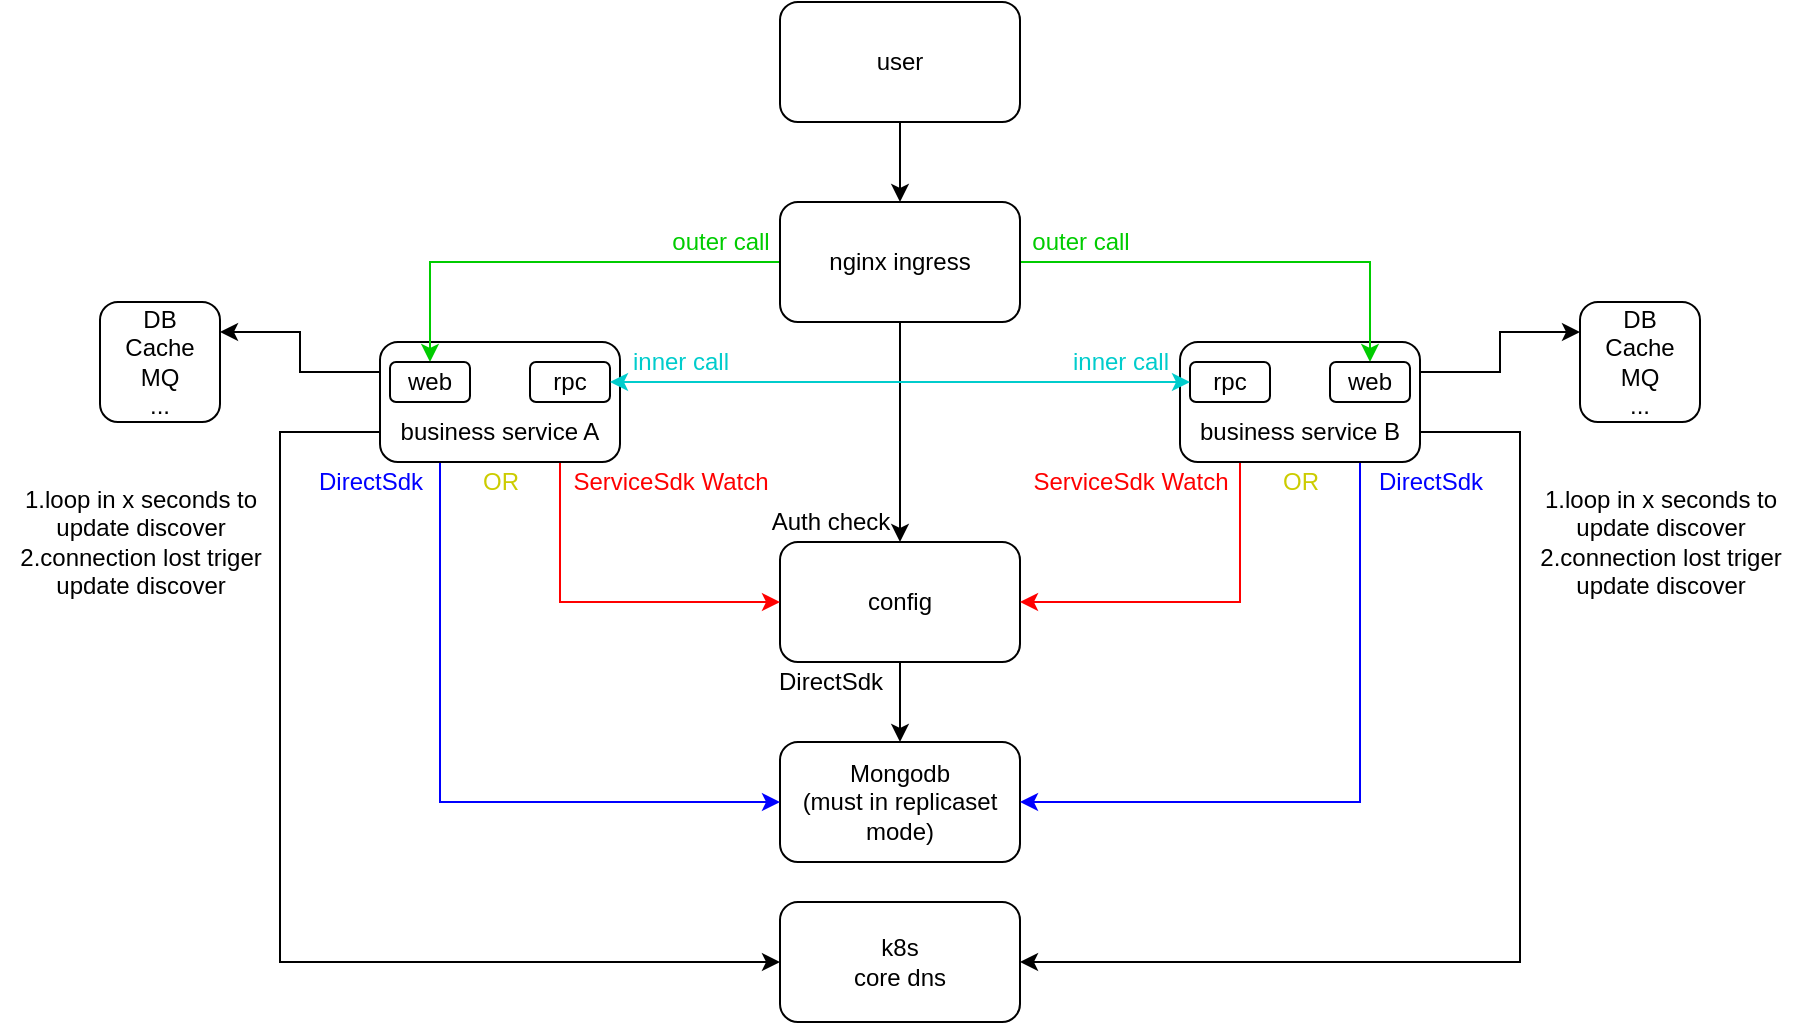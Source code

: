 <mxfile version="17.4.2" type="device"><diagram id="rUxL1oKWxs3ilogCRd9T" name="Page-1"><mxGraphModel dx="2249" dy="794" grid="1" gridSize="10" guides="1" tooltips="1" connect="1" arrows="1" fold="1" page="1" pageScale="1" pageWidth="827" pageHeight="1169" math="0" shadow="0"><root><mxCell id="0"/><mxCell id="1" parent="0"/><mxCell id="Cn2GFig116qeOLnLPgPs-1" value="Mongodb&lt;br&gt;(must in replicaset mode)" style="rounded=1;whiteSpace=wrap;html=1;" parent="1" vertex="1"><mxGeometry x="360" y="550" width="120" height="60" as="geometry"/></mxCell><mxCell id="Cn2GFig116qeOLnLPgPs-24" style="edgeStyle=orthogonalEdgeStyle;rounded=0;orthogonalLoop=1;jettySize=auto;html=1;exitX=0.5;exitY=1;exitDx=0;exitDy=0;entryX=0.5;entryY=0;entryDx=0;entryDy=0;fontColor=#FF0000;strokeColor=#000000;" parent="1" source="Cn2GFig116qeOLnLPgPs-3" target="Cn2GFig116qeOLnLPgPs-1" edge="1"><mxGeometry relative="1" as="geometry"/></mxCell><mxCell id="Cn2GFig116qeOLnLPgPs-3" value="config" style="rounded=1;whiteSpace=wrap;html=1;" parent="1" vertex="1"><mxGeometry x="360" y="450" width="120" height="60" as="geometry"/></mxCell><mxCell id="Cn2GFig116qeOLnLPgPs-6" value="DirectSdk" style="text;html=1;align=center;verticalAlign=middle;resizable=0;points=[];autosize=1;strokeColor=none;fillColor=none;" parent="1" vertex="1"><mxGeometry x="350" y="510" width="70" height="20" as="geometry"/></mxCell><mxCell id="Cn2GFig116qeOLnLPgPs-25" style="edgeStyle=orthogonalEdgeStyle;rounded=0;orthogonalLoop=1;jettySize=auto;html=1;exitX=0.75;exitY=1;exitDx=0;exitDy=0;entryX=0;entryY=0.5;entryDx=0;entryDy=0;fontColor=#FF0000;strokeColor=#FF0000;" parent="1" source="Cn2GFig116qeOLnLPgPs-7" target="Cn2GFig116qeOLnLPgPs-3" edge="1"><mxGeometry relative="1" as="geometry"/></mxCell><mxCell id="Cn2GFig116qeOLnLPgPs-28" style="edgeStyle=orthogonalEdgeStyle;rounded=0;orthogonalLoop=1;jettySize=auto;html=1;exitX=0.25;exitY=1;exitDx=0;exitDy=0;entryX=0;entryY=0.5;entryDx=0;entryDy=0;fontColor=#FF0000;strokeColor=#0000FF;" parent="1" source="Cn2GFig116qeOLnLPgPs-7" target="Cn2GFig116qeOLnLPgPs-1" edge="1"><mxGeometry relative="1" as="geometry"/></mxCell><mxCell id="wmVFEGKWtfOXgKhMhSeI-5" style="edgeStyle=orthogonalEdgeStyle;rounded=0;orthogonalLoop=1;jettySize=auto;html=1;exitX=0;exitY=0.25;exitDx=0;exitDy=0;entryX=1;entryY=0.25;entryDx=0;entryDy=0;" edge="1" parent="1" source="Cn2GFig116qeOLnLPgPs-7" target="wmVFEGKWtfOXgKhMhSeI-4"><mxGeometry relative="1" as="geometry"/></mxCell><mxCell id="wmVFEGKWtfOXgKhMhSeI-24" style="edgeStyle=orthogonalEdgeStyle;rounded=0;orthogonalLoop=1;jettySize=auto;html=1;exitX=0;exitY=0.75;exitDx=0;exitDy=0;entryX=0;entryY=0.5;entryDx=0;entryDy=0;fontColor=#000000;strokeColor=#000000;" edge="1" parent="1" source="Cn2GFig116qeOLnLPgPs-7" target="wmVFEGKWtfOXgKhMhSeI-21"><mxGeometry relative="1" as="geometry"><Array as="points"><mxPoint x="110" y="395"/><mxPoint x="110" y="660"/></Array></mxGeometry></mxCell><mxCell id="Cn2GFig116qeOLnLPgPs-7" value="&lt;br&gt;&lt;br&gt;business service A" style="rounded=1;whiteSpace=wrap;html=1;" parent="1" vertex="1"><mxGeometry x="160" y="350" width="120" height="60" as="geometry"/></mxCell><mxCell id="Cn2GFig116qeOLnLPgPs-26" style="edgeStyle=orthogonalEdgeStyle;rounded=0;orthogonalLoop=1;jettySize=auto;html=1;exitX=0.25;exitY=1;exitDx=0;exitDy=0;entryX=1;entryY=0.5;entryDx=0;entryDy=0;fontColor=#FF0000;strokeColor=#FF0000;" parent="1" source="Cn2GFig116qeOLnLPgPs-8" target="Cn2GFig116qeOLnLPgPs-3" edge="1"><mxGeometry relative="1" as="geometry"/></mxCell><mxCell id="Cn2GFig116qeOLnLPgPs-27" style="edgeStyle=orthogonalEdgeStyle;rounded=0;orthogonalLoop=1;jettySize=auto;html=1;exitX=0.75;exitY=1;exitDx=0;exitDy=0;entryX=1;entryY=0.5;entryDx=0;entryDy=0;fontColor=#FF0000;strokeColor=#0000FF;" parent="1" source="Cn2GFig116qeOLnLPgPs-8" target="Cn2GFig116qeOLnLPgPs-1" edge="1"><mxGeometry relative="1" as="geometry"/></mxCell><mxCell id="wmVFEGKWtfOXgKhMhSeI-7" style="edgeStyle=orthogonalEdgeStyle;rounded=0;orthogonalLoop=1;jettySize=auto;html=1;exitX=1;exitY=0.25;exitDx=0;exitDy=0;entryX=0;entryY=0.25;entryDx=0;entryDy=0;" edge="1" parent="1" source="Cn2GFig116qeOLnLPgPs-8" target="wmVFEGKWtfOXgKhMhSeI-6"><mxGeometry relative="1" as="geometry"/></mxCell><mxCell id="wmVFEGKWtfOXgKhMhSeI-22" style="edgeStyle=orthogonalEdgeStyle;rounded=0;orthogonalLoop=1;jettySize=auto;html=1;exitX=1;exitY=0.75;exitDx=0;exitDy=0;entryX=1;entryY=0.5;entryDx=0;entryDy=0;fontColor=#000000;strokeColor=#000000;" edge="1" parent="1" source="Cn2GFig116qeOLnLPgPs-8" target="wmVFEGKWtfOXgKhMhSeI-21"><mxGeometry relative="1" as="geometry"><Array as="points"><mxPoint x="730" y="395"/><mxPoint x="730" y="660"/></Array></mxGeometry></mxCell><mxCell id="Cn2GFig116qeOLnLPgPs-8" value="&lt;br&gt;&lt;br&gt;business service B" style="rounded=1;whiteSpace=wrap;html=1;" parent="1" vertex="1"><mxGeometry x="560" y="350" width="120" height="60" as="geometry"/></mxCell><mxCell id="Cn2GFig116qeOLnLPgPs-13" value="&lt;font color=&quot;#ff0000&quot;&gt;ServiceSdk Watch&lt;/font&gt;" style="text;html=1;align=center;verticalAlign=middle;resizable=0;points=[];autosize=1;strokeColor=none;fillColor=none;" parent="1" vertex="1"><mxGeometry x="250" y="410" width="110" height="20" as="geometry"/></mxCell><mxCell id="Cn2GFig116qeOLnLPgPs-16" value="&lt;font color=&quot;#0000ff&quot;&gt;DirectSdk&lt;/font&gt;" style="text;html=1;align=center;verticalAlign=middle;resizable=0;points=[];autosize=1;strokeColor=none;fillColor=none;" parent="1" vertex="1"><mxGeometry x="650" y="410" width="70" height="20" as="geometry"/></mxCell><mxCell id="Cn2GFig116qeOLnLPgPs-17" value="&lt;font color=&quot;#0000ff&quot;&gt;DirectSdk&lt;/font&gt;" style="text;html=1;align=center;verticalAlign=middle;resizable=0;points=[];autosize=1;strokeColor=none;fillColor=none;" parent="1" vertex="1"><mxGeometry x="120" y="410" width="70" height="20" as="geometry"/></mxCell><mxCell id="Cn2GFig116qeOLnLPgPs-18" value="&lt;font color=&quot;#cccc00&quot;&gt;OR&lt;/font&gt;" style="text;html=1;align=center;verticalAlign=middle;resizable=0;points=[];autosize=1;strokeColor=none;fillColor=none;fontColor=#0000FF;" parent="1" vertex="1"><mxGeometry x="205" y="410" width="30" height="20" as="geometry"/></mxCell><mxCell id="Cn2GFig116qeOLnLPgPs-19" value="&lt;font color=&quot;#cccc00&quot;&gt;OR&lt;/font&gt;" style="text;html=1;align=center;verticalAlign=middle;resizable=0;points=[];autosize=1;strokeColor=none;fillColor=none;fontColor=#0000FF;" parent="1" vertex="1"><mxGeometry x="605" y="410" width="30" height="20" as="geometry"/></mxCell><mxCell id="Cn2GFig116qeOLnLPgPs-22" value="&lt;font color=&quot;#ff0000&quot;&gt;ServiceSdk Watch&lt;/font&gt;" style="text;html=1;align=center;verticalAlign=middle;resizable=0;points=[];autosize=1;strokeColor=none;fillColor=none;" parent="1" vertex="1"><mxGeometry x="480" y="410" width="110" height="20" as="geometry"/></mxCell><mxCell id="Cn2GFig116qeOLnLPgPs-32" style="edgeStyle=orthogonalEdgeStyle;rounded=0;orthogonalLoop=1;jettySize=auto;html=1;exitX=0.5;exitY=1;exitDx=0;exitDy=0;entryX=0.5;entryY=0;entryDx=0;entryDy=0;fontColor=#000000;strokeColor=#000000;" parent="1" source="Cn2GFig116qeOLnLPgPs-29" target="Cn2GFig116qeOLnLPgPs-3" edge="1"><mxGeometry relative="1" as="geometry"/></mxCell><mxCell id="wmVFEGKWtfOXgKhMhSeI-2" style="edgeStyle=orthogonalEdgeStyle;rounded=0;orthogonalLoop=1;jettySize=auto;html=1;exitX=0;exitY=0.5;exitDx=0;exitDy=0;entryX=0.5;entryY=0;entryDx=0;entryDy=0;strokeColor=#00CC00;" edge="1" parent="1" source="Cn2GFig116qeOLnLPgPs-29" target="wmVFEGKWtfOXgKhMhSeI-8"><mxGeometry relative="1" as="geometry"/></mxCell><mxCell id="wmVFEGKWtfOXgKhMhSeI-3" style="edgeStyle=orthogonalEdgeStyle;rounded=0;orthogonalLoop=1;jettySize=auto;html=1;exitX=1;exitY=0.5;exitDx=0;exitDy=0;strokeColor=#00CC00;" edge="1" parent="1" source="Cn2GFig116qeOLnLPgPs-29" target="wmVFEGKWtfOXgKhMhSeI-10"><mxGeometry relative="1" as="geometry"/></mxCell><mxCell id="Cn2GFig116qeOLnLPgPs-29" value="&lt;font color=&quot;#000000&quot;&gt;nginx ingress&lt;/font&gt;" style="rounded=1;whiteSpace=wrap;html=1;fontColor=#FF0000;" parent="1" vertex="1"><mxGeometry x="360" y="280" width="120" height="60" as="geometry"/></mxCell><mxCell id="Cn2GFig116qeOLnLPgPs-31" style="edgeStyle=orthogonalEdgeStyle;rounded=0;orthogonalLoop=1;jettySize=auto;html=1;exitX=0.5;exitY=1;exitDx=0;exitDy=0;fontColor=#000000;strokeColor=#000000;" parent="1" source="Cn2GFig116qeOLnLPgPs-30" target="Cn2GFig116qeOLnLPgPs-29" edge="1"><mxGeometry relative="1" as="geometry"/></mxCell><mxCell id="Cn2GFig116qeOLnLPgPs-30" value="user" style="rounded=1;whiteSpace=wrap;html=1;fontColor=#000000;" parent="1" vertex="1"><mxGeometry x="360" y="180" width="120" height="60" as="geometry"/></mxCell><mxCell id="Cn2GFig116qeOLnLPgPs-34" value="Auth check" style="text;html=1;align=center;verticalAlign=middle;resizable=0;points=[];autosize=1;strokeColor=none;fillColor=none;fontColor=#000000;" parent="1" vertex="1"><mxGeometry x="350" y="430" width="70" height="20" as="geometry"/></mxCell><mxCell id="wmVFEGKWtfOXgKhMhSeI-4" value="DB&lt;br&gt;Cache&lt;br&gt;MQ&lt;br&gt;..." style="rounded=1;whiteSpace=wrap;html=1;" vertex="1" parent="1"><mxGeometry x="20" y="330" width="60" height="60" as="geometry"/></mxCell><mxCell id="wmVFEGKWtfOXgKhMhSeI-6" value="DB&lt;br&gt;Cache&lt;br&gt;MQ&lt;br&gt;..." style="rounded=1;whiteSpace=wrap;html=1;" vertex="1" parent="1"><mxGeometry x="760" y="330" width="60" height="60" as="geometry"/></mxCell><mxCell id="wmVFEGKWtfOXgKhMhSeI-8" value="web" style="rounded=1;whiteSpace=wrap;html=1;" vertex="1" parent="1"><mxGeometry x="165" y="360" width="40" height="20" as="geometry"/></mxCell><mxCell id="wmVFEGKWtfOXgKhMhSeI-10" value="web" style="rounded=1;whiteSpace=wrap;html=1;" vertex="1" parent="1"><mxGeometry x="635" y="360" width="40" height="20" as="geometry"/></mxCell><mxCell id="wmVFEGKWtfOXgKhMhSeI-11" value="rpc" style="rounded=1;whiteSpace=wrap;html=1;" vertex="1" parent="1"><mxGeometry x="235" y="360" width="40" height="20" as="geometry"/></mxCell><mxCell id="wmVFEGKWtfOXgKhMhSeI-12" value="rpc" style="rounded=1;whiteSpace=wrap;html=1;" vertex="1" parent="1"><mxGeometry x="565" y="360" width="40" height="20" as="geometry"/></mxCell><mxCell id="wmVFEGKWtfOXgKhMhSeI-15" value="" style="endArrow=classic;startArrow=classic;html=1;rounded=0;exitX=1;exitY=0.5;exitDx=0;exitDy=0;entryX=0;entryY=0.5;entryDx=0;entryDy=0;strokeColor=#00CCCC;" edge="1" parent="1" source="wmVFEGKWtfOXgKhMhSeI-11" target="wmVFEGKWtfOXgKhMhSeI-12"><mxGeometry width="50" height="50" relative="1" as="geometry"><mxPoint x="380" y="380" as="sourcePoint"/><mxPoint x="430" y="330" as="targetPoint"/></mxGeometry></mxCell><mxCell id="wmVFEGKWtfOXgKhMhSeI-16" value="&lt;font color=&quot;#00cc00&quot;&gt;outer call&lt;/font&gt;" style="text;html=1;align=center;verticalAlign=middle;resizable=0;points=[];autosize=1;strokeColor=none;fillColor=none;" vertex="1" parent="1"><mxGeometry x="480" y="290" width="60" height="20" as="geometry"/></mxCell><mxCell id="wmVFEGKWtfOXgKhMhSeI-17" value="&lt;font color=&quot;#00cc00&quot;&gt;outer call&lt;/font&gt;" style="text;html=1;align=center;verticalAlign=middle;resizable=0;points=[];autosize=1;strokeColor=none;fillColor=none;" vertex="1" parent="1"><mxGeometry x="300" y="290" width="60" height="20" as="geometry"/></mxCell><mxCell id="wmVFEGKWtfOXgKhMhSeI-18" value="&lt;font color=&quot;#00cccc&quot;&gt;inner call&lt;/font&gt;" style="text;html=1;align=center;verticalAlign=middle;resizable=0;points=[];autosize=1;strokeColor=none;fillColor=none;fontColor=#00CC00;" vertex="1" parent="1"><mxGeometry x="280" y="350" width="60" height="20" as="geometry"/></mxCell><mxCell id="wmVFEGKWtfOXgKhMhSeI-19" value="&lt;font color=&quot;#00cccc&quot;&gt;inner call&lt;/font&gt;" style="text;html=1;align=center;verticalAlign=middle;resizable=0;points=[];autosize=1;strokeColor=none;fillColor=none;fontColor=#00CC00;" vertex="1" parent="1"><mxGeometry x="500" y="350" width="60" height="20" as="geometry"/></mxCell><mxCell id="wmVFEGKWtfOXgKhMhSeI-21" value="&lt;font color=&quot;#000000&quot;&gt;k8s&lt;br&gt;core dns&lt;/font&gt;" style="rounded=1;whiteSpace=wrap;html=1;fontColor=#00CCCC;" vertex="1" parent="1"><mxGeometry x="360" y="630" width="120" height="60" as="geometry"/></mxCell><mxCell id="wmVFEGKWtfOXgKhMhSeI-25" value="1.loop in x seconds to&lt;br&gt;update discover&lt;br&gt;2.connection lost triger&lt;br&gt;update discover" style="text;html=1;align=center;verticalAlign=middle;resizable=0;points=[];autosize=1;strokeColor=none;fillColor=none;fontColor=#000000;" vertex="1" parent="1"><mxGeometry x="-30" y="420" width="140" height="60" as="geometry"/></mxCell><mxCell id="wmVFEGKWtfOXgKhMhSeI-26" value="1.loop in x seconds to&lt;br&gt;update discover&lt;br&gt;2.connection lost triger&lt;br&gt;update discover" style="text;html=1;align=center;verticalAlign=middle;resizable=0;points=[];autosize=1;strokeColor=none;fillColor=none;fontColor=#000000;" vertex="1" parent="1"><mxGeometry x="730" y="420" width="140" height="60" as="geometry"/></mxCell></root></mxGraphModel></diagram></mxfile>